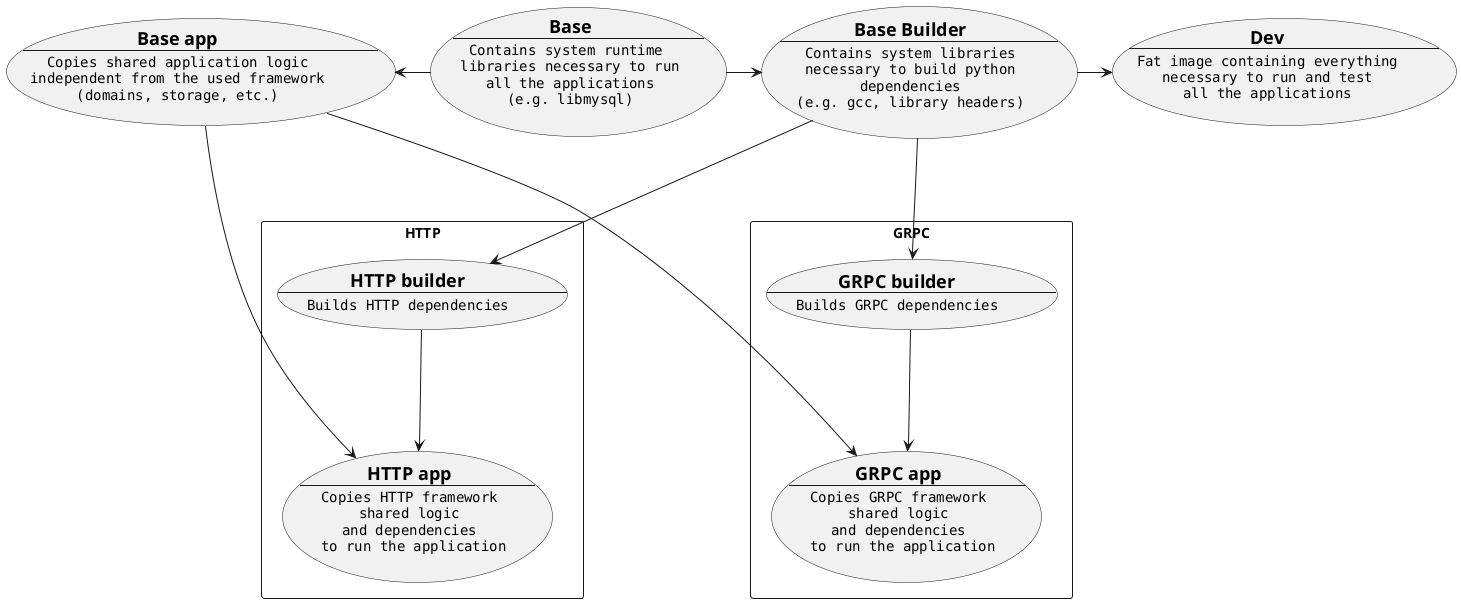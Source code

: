 @startuml
usecase base [
    =Base
    ----
    ""Contains system runtime ""
    ""libraries necessary to run""
    ""all the applications""
    ""(e.g. libmysql)""
]
usecase base_builder [
    =Base Builder
    ----
    ""Contains system libraries""
    ""necessary to build python""
    ""dependencies""
    ""(e.g. gcc, library headers)""
]
usecase dev [
    =Dev
    ----
    ""Fat image containing everything""
    ""necessary to run and test""
    ""all the applications""
]
usecase base_app [
    =Base app
    ----
    ""Copies shared application logic""
    ""independent from the used framework""
    ""(domains, storage, etc.)""
]

rectangle HTTP {
    usecase http_builder [
        =HTTP builder
        ----
        ""Builds HTTP dependencies""
    ]
    usecase http_app [
        =HTTP app
        ----
        ""Copies HTTP framework""
        ""shared logic""
        ""and dependencies""
        "" to run the application""
    ]
}
rectangle GRPC {
    usecase grpc_builder [
        =GRPC builder
        ----
        ""Builds GRPC dependencies""
    ]
    usecase grpc_app [
        =GRPC app
        ----
        ""Copies GRPC framework""
        ""shared logic""
        ""and dependencies""
        "" to run the application""
    ]
}

base ==r=> base_builder
base ==l=> base_app

base_builder ===> http_builder
http_builder ===> http_app
base_app ===> http_app

base_builder ===> grpc_builder
grpc_builder ===> grpc_app
base_app ===> grpc_app

base_builder ==r=> dev
@enduml
